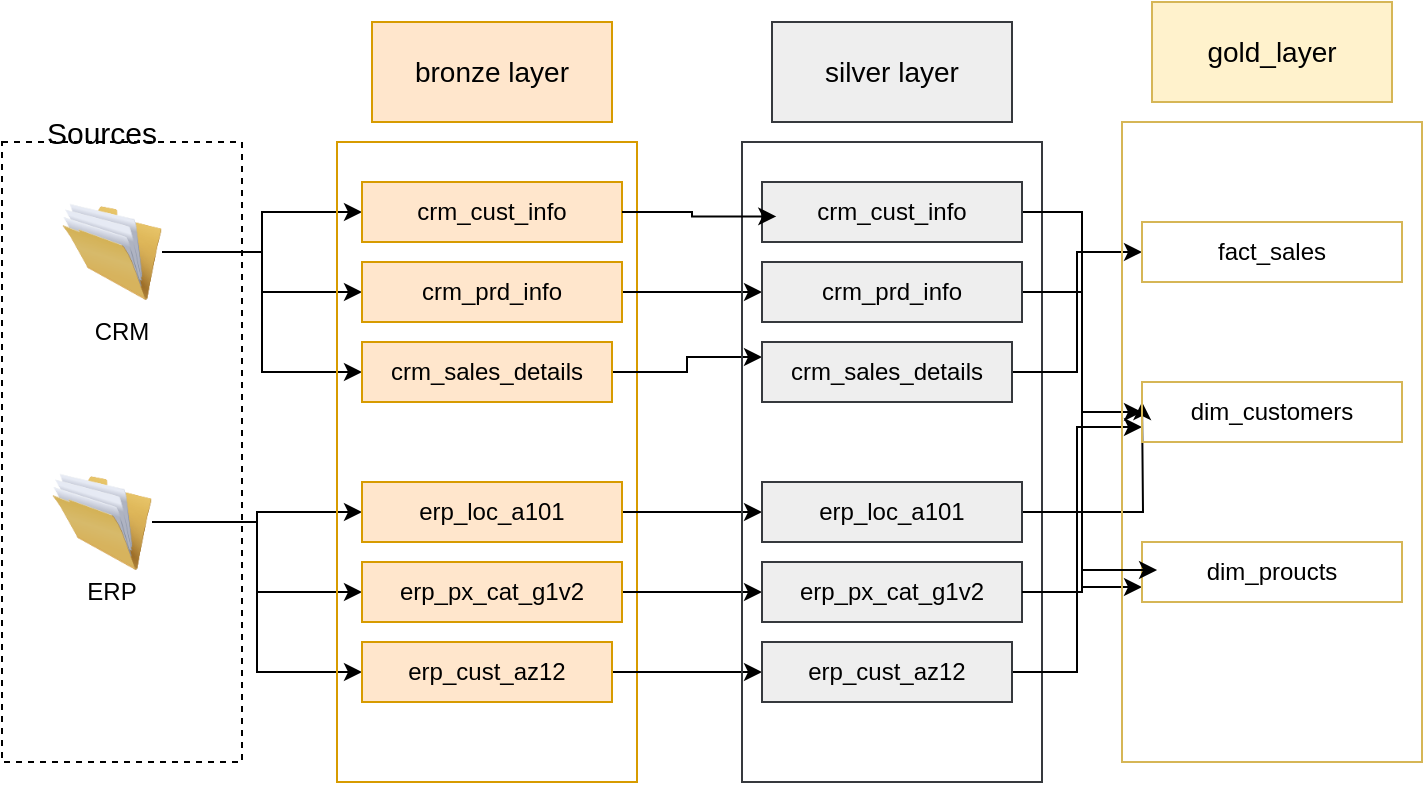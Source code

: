 <mxfile version="26.2.14" pages="3">
  <diagram name="Page-1" id="HRbfGwf600x3B7bmJG3c">
    <mxGraphModel dx="1042" dy="527" grid="1" gridSize="10" guides="1" tooltips="1" connect="1" arrows="1" fold="1" page="1" pageScale="1" pageWidth="827" pageHeight="1169" math="0" shadow="0">
      <root>
        <mxCell id="0" />
        <mxCell id="1" parent="0" />
        <mxCell id="F-YkGaD3Avs73JWKCW0E-1" value="" style="rounded=0;whiteSpace=wrap;html=1;fillColor=none;dashed=1;" vertex="1" parent="1">
          <mxGeometry x="110" y="120" width="120" height="310" as="geometry" />
        </mxCell>
        <mxCell id="F-YkGaD3Avs73JWKCW0E-2" value="&lt;font style=&quot;font-size: 15px;&quot;&gt;Sources&lt;/font&gt;" style="text;html=1;align=center;verticalAlign=middle;whiteSpace=wrap;rounded=0;" vertex="1" parent="1">
          <mxGeometry x="130" y="100" width="60" height="30" as="geometry" />
        </mxCell>
        <mxCell id="F-YkGaD3Avs73JWKCW0E-13" style="edgeStyle=orthogonalEdgeStyle;rounded=0;orthogonalLoop=1;jettySize=auto;html=1;exitX=1;exitY=0.5;exitDx=0;exitDy=0;entryX=0;entryY=0.5;entryDx=0;entryDy=0;" edge="1" parent="1" source="F-YkGaD3Avs73JWKCW0E-3" target="F-YkGaD3Avs73JWKCW0E-11">
          <mxGeometry relative="1" as="geometry">
            <Array as="points">
              <mxPoint x="240" y="175" />
              <mxPoint x="240" y="195" />
            </Array>
          </mxGeometry>
        </mxCell>
        <mxCell id="F-YkGaD3Avs73JWKCW0E-15" style="edgeStyle=orthogonalEdgeStyle;rounded=0;orthogonalLoop=1;jettySize=auto;html=1;exitX=1;exitY=0.5;exitDx=0;exitDy=0;entryX=0;entryY=0.5;entryDx=0;entryDy=0;" edge="1" parent="1" source="F-YkGaD3Avs73JWKCW0E-3" target="F-YkGaD3Avs73JWKCW0E-9">
          <mxGeometry relative="1" as="geometry" />
        </mxCell>
        <mxCell id="F-YkGaD3Avs73JWKCW0E-16" style="edgeStyle=orthogonalEdgeStyle;rounded=0;orthogonalLoop=1;jettySize=auto;html=1;exitX=1;exitY=0.5;exitDx=0;exitDy=0;entryX=0;entryY=0.5;entryDx=0;entryDy=0;" edge="1" parent="1" source="F-YkGaD3Avs73JWKCW0E-3" target="F-YkGaD3Avs73JWKCW0E-10">
          <mxGeometry relative="1" as="geometry" />
        </mxCell>
        <mxCell id="F-YkGaD3Avs73JWKCW0E-3" value="" style="image;html=1;image=img/lib/clip_art/general/Full_Folder_128x128.png" vertex="1" parent="1">
          <mxGeometry x="140" y="150" width="50" height="50" as="geometry" />
        </mxCell>
        <mxCell id="F-YkGaD3Avs73JWKCW0E-20" style="edgeStyle=orthogonalEdgeStyle;rounded=0;orthogonalLoop=1;jettySize=auto;html=1;exitX=1;exitY=0.5;exitDx=0;exitDy=0;entryX=0;entryY=0.5;entryDx=0;entryDy=0;" edge="1" parent="1" source="F-YkGaD3Avs73JWKCW0E-4" target="F-YkGaD3Avs73JWKCW0E-17">
          <mxGeometry relative="1" as="geometry" />
        </mxCell>
        <mxCell id="F-YkGaD3Avs73JWKCW0E-21" style="edgeStyle=orthogonalEdgeStyle;rounded=0;orthogonalLoop=1;jettySize=auto;html=1;exitX=1;exitY=0.5;exitDx=0;exitDy=0;entryX=0;entryY=0.5;entryDx=0;entryDy=0;" edge="1" parent="1" source="F-YkGaD3Avs73JWKCW0E-4" target="F-YkGaD3Avs73JWKCW0E-19">
          <mxGeometry relative="1" as="geometry" />
        </mxCell>
        <mxCell id="F-YkGaD3Avs73JWKCW0E-22" style="edgeStyle=orthogonalEdgeStyle;rounded=0;orthogonalLoop=1;jettySize=auto;html=1;exitX=1;exitY=0.5;exitDx=0;exitDy=0;entryX=0;entryY=0.5;entryDx=0;entryDy=0;" edge="1" parent="1" source="F-YkGaD3Avs73JWKCW0E-4" target="F-YkGaD3Avs73JWKCW0E-18">
          <mxGeometry relative="1" as="geometry" />
        </mxCell>
        <mxCell id="F-YkGaD3Avs73JWKCW0E-4" value="" style="image;html=1;image=img/lib/clip_art/general/Full_Folder_128x128.png" vertex="1" parent="1">
          <mxGeometry x="135" y="280" width="50" height="60" as="geometry" />
        </mxCell>
        <mxCell id="F-YkGaD3Avs73JWKCW0E-5" value="CRM" style="text;html=1;align=center;verticalAlign=middle;whiteSpace=wrap;rounded=0;" vertex="1" parent="1">
          <mxGeometry x="140" y="200" width="60" height="30" as="geometry" />
        </mxCell>
        <mxCell id="F-YkGaD3Avs73JWKCW0E-6" value="ERP" style="text;html=1;align=center;verticalAlign=middle;whiteSpace=wrap;rounded=0;" vertex="1" parent="1">
          <mxGeometry x="135" y="330" width="60" height="30" as="geometry" />
        </mxCell>
        <mxCell id="F-YkGaD3Avs73JWKCW0E-7" value="" style="rounded=0;whiteSpace=wrap;html=1;fillColor=none;strokeColor=#d79b00;" vertex="1" parent="1">
          <mxGeometry x="277.5" y="120" width="150" height="320" as="geometry" />
        </mxCell>
        <mxCell id="F-YkGaD3Avs73JWKCW0E-8" value="&lt;font style=&quot;font-size: 14px;&quot;&gt;bronze layer&lt;/font&gt;" style="rounded=0;whiteSpace=wrap;html=1;fillColor=#ffe6cc;strokeColor=#d79b00;" vertex="1" parent="1">
          <mxGeometry x="295" y="60" width="120" height="50" as="geometry" />
        </mxCell>
        <mxCell id="F-YkGaD3Avs73JWKCW0E-9" value="crm_cust_info" style="rounded=0;whiteSpace=wrap;html=1;fillColor=#ffe6cc;strokeColor=#d79b00;" vertex="1" parent="1">
          <mxGeometry x="290" y="140" width="130" height="30" as="geometry" />
        </mxCell>
        <mxCell id="6AKR12LGkyG4WaJRpaZa-14" style="edgeStyle=orthogonalEdgeStyle;rounded=0;orthogonalLoop=1;jettySize=auto;html=1;exitX=1;exitY=0.5;exitDx=0;exitDy=0;entryX=0;entryY=0.25;entryDx=0;entryDy=0;" edge="1" parent="1" source="F-YkGaD3Avs73JWKCW0E-10" target="6AKR12LGkyG4WaJRpaZa-4">
          <mxGeometry relative="1" as="geometry" />
        </mxCell>
        <mxCell id="F-YkGaD3Avs73JWKCW0E-10" value="crm_sales_details" style="rounded=0;whiteSpace=wrap;html=1;fillColor=#ffe6cc;strokeColor=#d79b00;" vertex="1" parent="1">
          <mxGeometry x="290" y="220" width="125" height="30" as="geometry" />
        </mxCell>
        <mxCell id="6AKR12LGkyG4WaJRpaZa-10" style="edgeStyle=orthogonalEdgeStyle;rounded=0;orthogonalLoop=1;jettySize=auto;html=1;exitX=1;exitY=0.5;exitDx=0;exitDy=0;entryX=0;entryY=0.5;entryDx=0;entryDy=0;" edge="1" parent="1" source="F-YkGaD3Avs73JWKCW0E-11" target="6AKR12LGkyG4WaJRpaZa-5">
          <mxGeometry relative="1" as="geometry" />
        </mxCell>
        <mxCell id="F-YkGaD3Avs73JWKCW0E-11" value="crm_prd_info" style="rounded=0;whiteSpace=wrap;html=1;fillColor=#ffe6cc;strokeColor=#d79b00;" vertex="1" parent="1">
          <mxGeometry x="290" y="180" width="130" height="30" as="geometry" />
        </mxCell>
        <mxCell id="6AKR12LGkyG4WaJRpaZa-17" style="edgeStyle=orthogonalEdgeStyle;rounded=0;orthogonalLoop=1;jettySize=auto;html=1;exitX=1;exitY=0.5;exitDx=0;exitDy=0;entryX=0;entryY=0.5;entryDx=0;entryDy=0;" edge="1" parent="1" source="F-YkGaD3Avs73JWKCW0E-17" target="6AKR12LGkyG4WaJRpaZa-6">
          <mxGeometry relative="1" as="geometry" />
        </mxCell>
        <mxCell id="F-YkGaD3Avs73JWKCW0E-17" value="erp_loc_a101" style="rounded=0;whiteSpace=wrap;html=1;fillColor=#ffe6cc;strokeColor=#d79b00;" vertex="1" parent="1">
          <mxGeometry x="290" y="290" width="130" height="30" as="geometry" />
        </mxCell>
        <mxCell id="6AKR12LGkyG4WaJRpaZa-21" style="edgeStyle=orthogonalEdgeStyle;rounded=0;orthogonalLoop=1;jettySize=auto;html=1;exitX=1;exitY=0.5;exitDx=0;exitDy=0;entryX=0;entryY=0.5;entryDx=0;entryDy=0;" edge="1" parent="1" source="F-YkGaD3Avs73JWKCW0E-18" target="6AKR12LGkyG4WaJRpaZa-7">
          <mxGeometry relative="1" as="geometry" />
        </mxCell>
        <mxCell id="F-YkGaD3Avs73JWKCW0E-18" value="erp_cust_az12" style="rounded=0;whiteSpace=wrap;html=1;fillColor=#ffe6cc;strokeColor=#d79b00;" vertex="1" parent="1">
          <mxGeometry x="290" y="370" width="125" height="30" as="geometry" />
        </mxCell>
        <mxCell id="6AKR12LGkyG4WaJRpaZa-18" value="" style="edgeStyle=orthogonalEdgeStyle;rounded=0;orthogonalLoop=1;jettySize=auto;html=1;" edge="1" parent="1" source="F-YkGaD3Avs73JWKCW0E-19" target="6AKR12LGkyG4WaJRpaZa-8">
          <mxGeometry relative="1" as="geometry" />
        </mxCell>
        <mxCell id="F-YkGaD3Avs73JWKCW0E-19" value="erp_px_cat_g1v2" style="rounded=0;whiteSpace=wrap;html=1;fillColor=#ffe6cc;strokeColor=#d79b00;" vertex="1" parent="1">
          <mxGeometry x="290" y="330" width="130" height="30" as="geometry" />
        </mxCell>
        <mxCell id="6AKR12LGkyG4WaJRpaZa-1" value="" style="rounded=0;whiteSpace=wrap;html=1;fillColor=none;strokeColor=#36393d;" vertex="1" parent="1">
          <mxGeometry x="480" y="120" width="150" height="320" as="geometry" />
        </mxCell>
        <mxCell id="6AKR12LGkyG4WaJRpaZa-2" value="&lt;span style=&quot;font-size: 14px;&quot;&gt;silver layer&lt;/span&gt;" style="rounded=0;whiteSpace=wrap;html=1;fillColor=#eeeeee;strokeColor=#36393d;" vertex="1" parent="1">
          <mxGeometry x="495" y="60" width="120" height="50" as="geometry" />
        </mxCell>
        <mxCell id="mU7JhE9HD3lsLKGf1JRX-14" style="edgeStyle=orthogonalEdgeStyle;rounded=0;orthogonalLoop=1;jettySize=auto;html=1;exitX=1;exitY=0.5;exitDx=0;exitDy=0;entryX=0;entryY=0.5;entryDx=0;entryDy=0;jumpStyle=gap;" edge="1" parent="1" source="6AKR12LGkyG4WaJRpaZa-3" target="mU7JhE9HD3lsLKGf1JRX-6">
          <mxGeometry relative="1" as="geometry" />
        </mxCell>
        <mxCell id="6AKR12LGkyG4WaJRpaZa-3" value="crm_cust_info" style="rounded=0;whiteSpace=wrap;html=1;fillColor=#eeeeee;strokeColor=#36393d;" vertex="1" parent="1">
          <mxGeometry x="490" y="140" width="130" height="30" as="geometry" />
        </mxCell>
        <mxCell id="mU7JhE9HD3lsLKGf1JRX-10" style="edgeStyle=orthogonalEdgeStyle;rounded=0;orthogonalLoop=1;jettySize=auto;html=1;exitX=1;exitY=0.5;exitDx=0;exitDy=0;entryX=0;entryY=0.5;entryDx=0;entryDy=0;" edge="1" parent="1" source="6AKR12LGkyG4WaJRpaZa-4" target="mU7JhE9HD3lsLKGf1JRX-3">
          <mxGeometry relative="1" as="geometry" />
        </mxCell>
        <mxCell id="6AKR12LGkyG4WaJRpaZa-4" value="crm_sales_details" style="rounded=0;whiteSpace=wrap;html=1;fillColor=#eeeeee;strokeColor=#36393d;" vertex="1" parent="1">
          <mxGeometry x="490" y="220" width="125" height="30" as="geometry" />
        </mxCell>
        <mxCell id="mU7JhE9HD3lsLKGf1JRX-13" style="edgeStyle=orthogonalEdgeStyle;rounded=0;orthogonalLoop=1;jettySize=auto;html=1;exitX=1;exitY=0.5;exitDx=0;exitDy=0;entryX=0;entryY=0.75;entryDx=0;entryDy=0;" edge="1" parent="1" source="6AKR12LGkyG4WaJRpaZa-5" target="mU7JhE9HD3lsLKGf1JRX-8">
          <mxGeometry relative="1" as="geometry" />
        </mxCell>
        <mxCell id="6AKR12LGkyG4WaJRpaZa-5" value="crm_prd_info" style="rounded=0;whiteSpace=wrap;html=1;fillColor=#eeeeee;strokeColor=#36393d;" vertex="1" parent="1">
          <mxGeometry x="490" y="180" width="130" height="30" as="geometry" />
        </mxCell>
        <mxCell id="mU7JhE9HD3lsLKGf1JRX-15" style="edgeStyle=orthogonalEdgeStyle;rounded=0;orthogonalLoop=1;jettySize=auto;html=1;exitX=1;exitY=0.5;exitDx=0;exitDy=0;" edge="1" parent="1" source="6AKR12LGkyG4WaJRpaZa-6">
          <mxGeometry relative="1" as="geometry">
            <mxPoint x="680" y="250" as="targetPoint" />
          </mxGeometry>
        </mxCell>
        <mxCell id="6AKR12LGkyG4WaJRpaZa-6" value="erp_loc_a101" style="rounded=0;whiteSpace=wrap;html=1;fillColor=#eeeeee;strokeColor=#36393d;" vertex="1" parent="1">
          <mxGeometry x="490" y="290" width="130" height="30" as="geometry" />
        </mxCell>
        <mxCell id="mU7JhE9HD3lsLKGf1JRX-16" style="edgeStyle=orthogonalEdgeStyle;rounded=0;orthogonalLoop=1;jettySize=auto;html=1;exitX=1;exitY=0.5;exitDx=0;exitDy=0;entryX=0;entryY=0.75;entryDx=0;entryDy=0;" edge="1" parent="1" source="6AKR12LGkyG4WaJRpaZa-7" target="mU7JhE9HD3lsLKGf1JRX-6">
          <mxGeometry relative="1" as="geometry" />
        </mxCell>
        <mxCell id="6AKR12LGkyG4WaJRpaZa-7" value="erp_cust_az12" style="rounded=0;whiteSpace=wrap;html=1;fillColor=#eeeeee;strokeColor=#36393d;" vertex="1" parent="1">
          <mxGeometry x="490" y="370" width="125" height="30" as="geometry" />
        </mxCell>
        <mxCell id="6AKR12LGkyG4WaJRpaZa-8" value="erp_px_cat_g1v2" style="rounded=0;whiteSpace=wrap;html=1;fillColor=#eeeeee;strokeColor=#36393d;" vertex="1" parent="1">
          <mxGeometry x="490" y="330" width="130" height="30" as="geometry" />
        </mxCell>
        <mxCell id="6AKR12LGkyG4WaJRpaZa-16" style="edgeStyle=orthogonalEdgeStyle;rounded=0;orthogonalLoop=1;jettySize=auto;html=1;exitX=1;exitY=0.5;exitDx=0;exitDy=0;entryX=0.055;entryY=0.573;entryDx=0;entryDy=0;entryPerimeter=0;" edge="1" parent="1" source="F-YkGaD3Avs73JWKCW0E-9" target="6AKR12LGkyG4WaJRpaZa-3">
          <mxGeometry relative="1" as="geometry" />
        </mxCell>
        <mxCell id="mU7JhE9HD3lsLKGf1JRX-1" value="" style="rounded=0;whiteSpace=wrap;html=1;fillColor=none;strokeColor=#d6b656;" vertex="1" parent="1">
          <mxGeometry x="670" y="110" width="150" height="320" as="geometry" />
        </mxCell>
        <mxCell id="mU7JhE9HD3lsLKGf1JRX-2" value="&lt;span style=&quot;font-size: 14px;&quot;&gt;gold_layer&lt;/span&gt;" style="rounded=0;whiteSpace=wrap;html=1;fillColor=#fff2cc;strokeColor=#d6b656;" vertex="1" parent="1">
          <mxGeometry x="685" y="50" width="120" height="50" as="geometry" />
        </mxCell>
        <mxCell id="mU7JhE9HD3lsLKGf1JRX-3" value="fact_sales" style="rounded=0;whiteSpace=wrap;html=1;fillColor=none;strokeColor=#d6b656;" vertex="1" parent="1">
          <mxGeometry x="680" y="160" width="130" height="30" as="geometry" />
        </mxCell>
        <mxCell id="mU7JhE9HD3lsLKGf1JRX-6" value="dim_customers" style="rounded=0;whiteSpace=wrap;html=1;fillColor=none;strokeColor=#d6b656;" vertex="1" parent="1">
          <mxGeometry x="680" y="240" width="130" height="30" as="geometry" />
        </mxCell>
        <mxCell id="mU7JhE9HD3lsLKGf1JRX-8" value="dim_proucts" style="rounded=0;whiteSpace=wrap;html=1;fillColor=none;strokeColor=#d6b656;" vertex="1" parent="1">
          <mxGeometry x="680" y="320" width="130" height="30" as="geometry" />
        </mxCell>
        <mxCell id="mU7JhE9HD3lsLKGf1JRX-11" style="edgeStyle=orthogonalEdgeStyle;rounded=0;orthogonalLoop=1;jettySize=auto;html=1;exitX=1;exitY=0.5;exitDx=0;exitDy=0;entryX=0.058;entryY=0.467;entryDx=0;entryDy=0;entryPerimeter=0;" edge="1" parent="1" source="6AKR12LGkyG4WaJRpaZa-8" target="mU7JhE9HD3lsLKGf1JRX-8">
          <mxGeometry relative="1" as="geometry" />
        </mxCell>
      </root>
    </mxGraphModel>
  </diagram>
  <diagram id="P_D_SfVD1LsWlD8rfHMA" name="Page-2">
    <mxGraphModel dx="1042" dy="527" grid="1" gridSize="10" guides="1" tooltips="1" connect="1" arrows="1" fold="1" page="1" pageScale="1" pageWidth="827" pageHeight="1169" math="0" shadow="0">
      <root>
        <mxCell id="0" />
        <mxCell id="1" parent="0" />
        <mxCell id="DyUTJBi5pNSaILcomXDC-1" value="crm_cust_info" style="swimlane;fontStyle=0;childLayout=stackLayout;horizontal=1;startSize=30;horizontalStack=0;resizeParent=1;resizeParentMax=0;resizeLast=0;collapsible=1;marginBottom=0;whiteSpace=wrap;html=1;fillColor=#dae8fc;strokeColor=#6c8ebf;rounded=1;fontSize=14;" vertex="1" parent="1">
          <mxGeometry x="260" y="270" width="140" height="90" as="geometry" />
        </mxCell>
        <mxCell id="DyUTJBi5pNSaILcomXDC-2" value="cst_id" style="text;strokeColor=none;fillColor=none;align=left;verticalAlign=middle;spacingLeft=4;spacingRight=4;overflow=hidden;points=[[0,0.5],[1,0.5]];portConstraint=eastwest;rotatable=0;whiteSpace=wrap;html=1;fontSize=14;" vertex="1" parent="DyUTJBi5pNSaILcomXDC-1">
          <mxGeometry y="30" width="140" height="30" as="geometry" />
        </mxCell>
        <mxCell id="DyUTJBi5pNSaILcomXDC-13" value="cst_key" style="text;strokeColor=none;fillColor=none;align=left;verticalAlign=middle;spacingLeft=4;spacingRight=4;overflow=hidden;points=[[0,0.5],[1,0.5]];portConstraint=eastwest;rotatable=0;whiteSpace=wrap;html=1;fontSize=14;" vertex="1" parent="DyUTJBi5pNSaILcomXDC-1">
          <mxGeometry y="60" width="140" height="30" as="geometry" />
        </mxCell>
        <mxCell id="DyUTJBi5pNSaILcomXDC-6" value="crm_prd_info" style="swimlane;fontStyle=0;childLayout=stackLayout;horizontal=1;startSize=30;horizontalStack=0;resizeParent=1;resizeParentMax=0;resizeLast=0;collapsible=1;marginBottom=0;whiteSpace=wrap;html=1;fillColor=#dae8fc;strokeColor=#6c8ebf;rounded=1;fontSize=14;" vertex="1" parent="1">
          <mxGeometry x="264" y="430" width="140" height="60" as="geometry" />
        </mxCell>
        <mxCell id="DyUTJBi5pNSaILcomXDC-8" value="prd_key" style="text;strokeColor=none;fillColor=none;align=left;verticalAlign=middle;spacingLeft=4;spacingRight=4;overflow=hidden;points=[[0,0.5],[1,0.5]];portConstraint=eastwest;rotatable=0;whiteSpace=wrap;html=1;fontSize=14;" vertex="1" parent="DyUTJBi5pNSaILcomXDC-6">
          <mxGeometry y="30" width="140" height="30" as="geometry" />
        </mxCell>
        <mxCell id="DyUTJBi5pNSaILcomXDC-15" style="edgeStyle=orthogonalEdgeStyle;rounded=0;orthogonalLoop=1;jettySize=auto;html=1;exitX=1;exitY=0.5;exitDx=0;exitDy=0;entryX=0;entryY=0.5;entryDx=0;entryDy=0;" edge="1" parent="1" source="DyUTJBi5pNSaILcomXDC-10" target="DyUTJBi5pNSaILcomXDC-2">
          <mxGeometry relative="1" as="geometry" />
        </mxCell>
        <mxCell id="DyUTJBi5pNSaILcomXDC-10" value="crm_sales_details" style="swimlane;fontStyle=0;childLayout=stackLayout;horizontal=1;startSize=30;horizontalStack=0;resizeParent=1;resizeParentMax=0;resizeLast=0;collapsible=1;marginBottom=0;whiteSpace=wrap;html=1;fillColor=#dae8fc;strokeColor=#6c8ebf;rounded=1;fontSize=14;" vertex="1" parent="1">
          <mxGeometry x="70" y="300" width="140" height="90" as="geometry" />
        </mxCell>
        <mxCell id="DyUTJBi5pNSaILcomXDC-11" value="sls_cust_id" style="text;strokeColor=none;fillColor=none;align=left;verticalAlign=middle;spacingLeft=4;spacingRight=4;overflow=hidden;points=[[0,0.5],[1,0.5]];portConstraint=eastwest;rotatable=0;whiteSpace=wrap;html=1;fontSize=14;" vertex="1" parent="DyUTJBi5pNSaILcomXDC-10">
          <mxGeometry y="30" width="140" height="30" as="geometry" />
        </mxCell>
        <mxCell id="DyUTJBi5pNSaILcomXDC-5" value="sls_prd_key" style="text;strokeColor=none;fillColor=none;align=left;verticalAlign=middle;spacingLeft=4;spacingRight=4;overflow=hidden;points=[[0,0.5],[1,0.5]];portConstraint=eastwest;rotatable=0;whiteSpace=wrap;html=1;fontSize=14;" vertex="1" parent="DyUTJBi5pNSaILcomXDC-10">
          <mxGeometry y="60" width="140" height="30" as="geometry" />
        </mxCell>
        <mxCell id="DyUTJBi5pNSaILcomXDC-14" style="edgeStyle=orthogonalEdgeStyle;rounded=0;orthogonalLoop=1;jettySize=auto;html=1;exitX=1;exitY=0.5;exitDx=0;exitDy=0;entryX=0;entryY=0.5;entryDx=0;entryDy=0;" edge="1" parent="1" source="DyUTJBi5pNSaILcomXDC-5" target="DyUTJBi5pNSaILcomXDC-8">
          <mxGeometry relative="1" as="geometry" />
        </mxCell>
        <mxCell id="DyUTJBi5pNSaILcomXDC-16" value="erp_cust_az12" style="swimlane;fontStyle=0;childLayout=stackLayout;horizontal=1;startSize=30;horizontalStack=0;resizeParent=1;resizeParentMax=0;resizeLast=0;collapsible=1;marginBottom=0;whiteSpace=wrap;html=1;fillColor=#fff2cc;strokeColor=#d6b656;rounded=1;fontSize=14;" vertex="1" parent="1">
          <mxGeometry x="470" y="270" width="140" height="60" as="geometry" />
        </mxCell>
        <mxCell id="DyUTJBi5pNSaILcomXDC-17" value="cid" style="text;strokeColor=none;fillColor=none;align=left;verticalAlign=middle;spacingLeft=4;spacingRight=4;overflow=hidden;points=[[0,0.5],[1,0.5]];portConstraint=eastwest;rotatable=0;whiteSpace=wrap;html=1;fontSize=14;" vertex="1" parent="DyUTJBi5pNSaILcomXDC-16">
          <mxGeometry y="30" width="140" height="30" as="geometry" />
        </mxCell>
        <mxCell id="DyUTJBi5pNSaILcomXDC-20" value="erp_loc_a101" style="swimlane;fontStyle=0;childLayout=stackLayout;horizontal=1;startSize=30;horizontalStack=0;resizeParent=1;resizeParentMax=0;resizeLast=0;collapsible=1;marginBottom=0;whiteSpace=wrap;html=1;fillColor=#fff2cc;strokeColor=#d6b656;rounded=1;fontSize=14;" vertex="1" parent="1">
          <mxGeometry x="470" y="390" width="140" height="60" as="geometry" />
        </mxCell>
        <mxCell id="DyUTJBi5pNSaILcomXDC-21" value="cid" style="text;strokeColor=none;fillColor=none;align=left;verticalAlign=middle;spacingLeft=4;spacingRight=4;overflow=hidden;points=[[0,0.5],[1,0.5]];portConstraint=eastwest;rotatable=0;whiteSpace=wrap;html=1;fontSize=14;" vertex="1" parent="DyUTJBi5pNSaILcomXDC-20">
          <mxGeometry y="30" width="140" height="30" as="geometry" />
        </mxCell>
        <mxCell id="DyUTJBi5pNSaILcomXDC-22" style="edgeStyle=orthogonalEdgeStyle;rounded=0;orthogonalLoop=1;jettySize=auto;html=1;exitX=0;exitY=0.5;exitDx=0;exitDy=0;entryX=1;entryY=0.5;entryDx=0;entryDy=0;" edge="1" parent="1" source="DyUTJBi5pNSaILcomXDC-21" target="DyUTJBi5pNSaILcomXDC-13">
          <mxGeometry relative="1" as="geometry" />
        </mxCell>
        <mxCell id="DyUTJBi5pNSaILcomXDC-25" style="edgeStyle=orthogonalEdgeStyle;rounded=0;orthogonalLoop=1;jettySize=auto;html=1;exitX=0;exitY=0.5;exitDx=0;exitDy=0;entryX=1.014;entryY=0.213;entryDx=0;entryDy=0;entryPerimeter=0;" edge="1" parent="1" source="DyUTJBi5pNSaILcomXDC-17" target="DyUTJBi5pNSaILcomXDC-13">
          <mxGeometry relative="1" as="geometry" />
        </mxCell>
        <mxCell id="DyUTJBi5pNSaILcomXDC-26" value="erp_px_cat" style="swimlane;fontStyle=0;childLayout=stackLayout;horizontal=1;startSize=30;horizontalStack=0;resizeParent=1;resizeParentMax=0;resizeLast=0;collapsible=1;marginBottom=0;whiteSpace=wrap;html=1;fillColor=#fff2cc;strokeColor=#d6b656;rounded=1;fontSize=14;" vertex="1" parent="1">
          <mxGeometry x="470" y="490" width="140" height="60" as="geometry" />
        </mxCell>
        <mxCell id="DyUTJBi5pNSaILcomXDC-28" style="edgeStyle=orthogonalEdgeStyle;rounded=0;orthogonalLoop=1;jettySize=auto;html=1;exitX=0;exitY=0.5;exitDx=0;exitDy=0;entryX=1;entryY=0.5;entryDx=0;entryDy=0;" edge="1" parent="1" source="DyUTJBi5pNSaILcomXDC-27" target="DyUTJBi5pNSaILcomXDC-8">
          <mxGeometry relative="1" as="geometry" />
        </mxCell>
        <mxCell id="DyUTJBi5pNSaILcomXDC-27" value="id" style="text;strokeColor=none;fillColor=none;align=left;verticalAlign=middle;spacingLeft=4;spacingRight=4;overflow=hidden;points=[[0,0.5],[1,0.5]];portConstraint=eastwest;rotatable=0;whiteSpace=wrap;html=1;fontSize=14;" vertex="1" parent="1">
          <mxGeometry x="470" y="520" width="140" height="30" as="geometry" />
        </mxCell>
        <mxCell id="DyUTJBi5pNSaILcomXDC-29" value="product categories" style="text;html=1;align=center;verticalAlign=middle;whiteSpace=wrap;rounded=0;fontSize=14;" vertex="1" parent="1">
          <mxGeometry x="475" y="470" width="130" height="20" as="geometry" />
        </mxCell>
        <mxCell id="DyUTJBi5pNSaILcomXDC-30" value="extra location info" style="text;html=1;align=center;verticalAlign=middle;whiteSpace=wrap;rounded=0;fontSize=14;" vertex="1" parent="1">
          <mxGeometry x="480" y="370" width="130" height="20" as="geometry" />
        </mxCell>
        <mxCell id="DyUTJBi5pNSaILcomXDC-31" value="extra bd info" style="text;html=1;align=center;verticalAlign=middle;whiteSpace=wrap;rounded=0;fontSize=14;" vertex="1" parent="1">
          <mxGeometry x="480" y="250" width="130" height="20" as="geometry" />
        </mxCell>
        <mxCell id="DyUTJBi5pNSaILcomXDC-32" value="customer info" style="text;html=1;align=center;verticalAlign=middle;whiteSpace=wrap;rounded=0;fontSize=14;" vertex="1" parent="1">
          <mxGeometry x="265" y="250" width="140" height="20" as="geometry" />
        </mxCell>
        <mxCell id="DyUTJBi5pNSaILcomXDC-33" value="product info current &amp;amp;old" style="text;html=1;align=center;verticalAlign=middle;whiteSpace=wrap;rounded=0;fontSize=14;" vertex="1" parent="1">
          <mxGeometry x="265" y="390" width="130" height="20" as="geometry" />
        </mxCell>
        <mxCell id="DyUTJBi5pNSaILcomXDC-34" value="records abt sales and orders" style="text;html=1;align=center;verticalAlign=middle;whiteSpace=wrap;rounded=0;fontSize=14;" vertex="1" parent="1">
          <mxGeometry x="70" y="270" width="130" height="20" as="geometry" />
        </mxCell>
        <mxCell id="DyUTJBi5pNSaILcomXDC-35" value="" style="rounded=0;whiteSpace=wrap;html=1;fillColor=none;dashed=1;" vertex="1" parent="1">
          <mxGeometry x="41" y="190" width="370" height="360" as="geometry" />
        </mxCell>
        <mxCell id="DyUTJBi5pNSaILcomXDC-36" value="CRM" style="rounded=0;whiteSpace=wrap;html=1;fontSize=15;" vertex="1" parent="1">
          <mxGeometry x="165" y="180" width="122" height="32" as="geometry" />
        </mxCell>
        <mxCell id="DyUTJBi5pNSaILcomXDC-37" value="" style="rounded=0;whiteSpace=wrap;html=1;dashed=1;fillColor=none;" vertex="1" parent="1">
          <mxGeometry x="420" y="190" width="330" height="360" as="geometry" />
        </mxCell>
        <mxCell id="DyUTJBi5pNSaILcomXDC-38" value="ERP" style="rounded=0;whiteSpace=wrap;html=1;fontSize=15;" vertex="1" parent="1">
          <mxGeometry x="510" y="180" width="122" height="32" as="geometry" />
        </mxCell>
        <mxCell id="FaIZd7NEh1xSl0QZDSQt-1" value="product" style="text;html=1;strokeColor=#36393d;fillColor=#ffcccc;align=center;verticalAlign=middle;whiteSpace=wrap;overflow=hidden;fontSize=16;" vertex="1" parent="1">
          <mxGeometry x="500" y="530" width="110" height="20" as="geometry" />
        </mxCell>
        <mxCell id="FaIZd7NEh1xSl0QZDSQt-2" value="customer" style="text;html=1;strokeColor=#36393d;fillColor=#cdeb8b;align=center;verticalAlign=middle;whiteSpace=wrap;overflow=hidden;fontSize=16;" vertex="1" parent="1">
          <mxGeometry x="485" y="450" width="110" height="20" as="geometry" />
        </mxCell>
        <mxCell id="FaIZd7NEh1xSl0QZDSQt-3" value="customer" style="text;html=1;strokeColor=#36393d;fillColor=#cdeb8b;align=center;verticalAlign=middle;whiteSpace=wrap;overflow=hidden;fontSize=16;" vertex="1" parent="1">
          <mxGeometry x="275" y="360" width="110" height="20" as="geometry" />
        </mxCell>
        <mxCell id="FaIZd7NEh1xSl0QZDSQt-5" value="product" style="text;html=1;strokeColor=#36393d;fillColor=#ffcccc;align=center;verticalAlign=middle;whiteSpace=wrap;overflow=hidden;fontSize=16;" vertex="1" parent="1">
          <mxGeometry x="275" y="490" width="110" height="20" as="geometry" />
        </mxCell>
        <mxCell id="FaIZd7NEh1xSl0QZDSQt-6" value="customer" style="text;html=1;strokeColor=#36393d;fillColor=#cdeb8b;align=center;verticalAlign=middle;whiteSpace=wrap;overflow=hidden;fontSize=16;" vertex="1" parent="1">
          <mxGeometry x="475" y="330" width="110" height="20" as="geometry" />
        </mxCell>
        <mxCell id="FaIZd7NEh1xSl0QZDSQt-7" value="sales" style="text;html=1;strokeColor=#6D1F00;fillColor=#a0522d;align=center;verticalAlign=middle;whiteSpace=wrap;overflow=hidden;fontSize=16;fontColor=#ffffff;" vertex="1" parent="1">
          <mxGeometry x="85" y="390" width="110" height="20" as="geometry" />
        </mxCell>
      </root>
    </mxGraphModel>
  </diagram>
  <diagram id="Mzjc7oIYbSsGdoRpXFkb" name="Page-3">
    <mxGraphModel dx="1042" dy="527" grid="1" gridSize="10" guides="1" tooltips="1" connect="1" arrows="1" fold="1" page="1" pageScale="1" pageWidth="827" pageHeight="1169" math="0" shadow="0">
      <root>
        <mxCell id="0" />
        <mxCell id="1" parent="0" />
        <mxCell id="H0a5dS6p4ACzmTxp_HHo-1" value="&lt;font style=&quot;font-size: 17px;&quot;&gt;Data mart (Star Schema)&lt;/font&gt;" style="text;html=1;align=center;verticalAlign=middle;whiteSpace=wrap;rounded=0;" vertex="1" parent="1">
          <mxGeometry x="40" y="30" width="280" height="30" as="geometry" />
        </mxCell>
        <mxCell id="H0a5dS6p4ACzmTxp_HHo-29" value="gold.dim_customers" style="shape=table;startSize=30;container=1;collapsible=1;childLayout=tableLayout;fixedRows=1;rowLines=0;fontStyle=1;align=center;resizeLast=1;html=1;fillColor=#fff2cc;strokeColor=#d6b656;rounded=1;fontSize=17;" vertex="1" parent="1">
          <mxGeometry x="50" y="115" width="180" height="330" as="geometry" />
        </mxCell>
        <mxCell id="H0a5dS6p4ACzmTxp_HHo-30" value="" style="shape=tableRow;horizontal=0;startSize=0;swimlaneHead=0;swimlaneBody=0;fillColor=none;collapsible=0;dropTarget=0;points=[[0,0.5],[1,0.5]];portConstraint=eastwest;top=0;left=0;right=0;bottom=1;" vertex="1" parent="H0a5dS6p4ACzmTxp_HHo-29">
          <mxGeometry y="30" width="180" height="30" as="geometry" />
        </mxCell>
        <mxCell id="H0a5dS6p4ACzmTxp_HHo-31" value="PK" style="shape=partialRectangle;connectable=0;fillColor=none;top=0;left=0;bottom=0;right=0;fontStyle=1;overflow=hidden;whiteSpace=wrap;html=1;" vertex="1" parent="H0a5dS6p4ACzmTxp_HHo-30">
          <mxGeometry width="30" height="30" as="geometry">
            <mxRectangle width="30" height="30" as="alternateBounds" />
          </mxGeometry>
        </mxCell>
        <mxCell id="H0a5dS6p4ACzmTxp_HHo-32" value="customer_key" style="shape=partialRectangle;connectable=0;fillColor=none;top=0;left=0;bottom=0;right=0;align=left;spacingLeft=6;fontStyle=5;overflow=hidden;whiteSpace=wrap;html=1;" vertex="1" parent="H0a5dS6p4ACzmTxp_HHo-30">
          <mxGeometry x="30" width="150" height="30" as="geometry">
            <mxRectangle width="150" height="30" as="alternateBounds" />
          </mxGeometry>
        </mxCell>
        <mxCell id="H0a5dS6p4ACzmTxp_HHo-33" value="" style="shape=tableRow;horizontal=0;startSize=0;swimlaneHead=0;swimlaneBody=0;fillColor=none;collapsible=0;dropTarget=0;points=[[0,0.5],[1,0.5]];portConstraint=eastwest;top=0;left=0;right=0;bottom=0;" vertex="1" parent="H0a5dS6p4ACzmTxp_HHo-29">
          <mxGeometry y="60" width="180" height="30" as="geometry" />
        </mxCell>
        <mxCell id="H0a5dS6p4ACzmTxp_HHo-34" value="" style="shape=partialRectangle;connectable=0;fillColor=none;top=0;left=0;bottom=0;right=0;editable=1;overflow=hidden;whiteSpace=wrap;html=1;" vertex="1" parent="H0a5dS6p4ACzmTxp_HHo-33">
          <mxGeometry width="30" height="30" as="geometry">
            <mxRectangle width="30" height="30" as="alternateBounds" />
          </mxGeometry>
        </mxCell>
        <mxCell id="H0a5dS6p4ACzmTxp_HHo-35" value="customer_id" style="shape=partialRectangle;connectable=0;fillColor=none;top=0;left=0;bottom=0;right=0;align=left;spacingLeft=6;overflow=hidden;whiteSpace=wrap;html=1;" vertex="1" parent="H0a5dS6p4ACzmTxp_HHo-33">
          <mxGeometry x="30" width="150" height="30" as="geometry">
            <mxRectangle width="150" height="30" as="alternateBounds" />
          </mxGeometry>
        </mxCell>
        <mxCell id="H0a5dS6p4ACzmTxp_HHo-36" value="" style="shape=tableRow;horizontal=0;startSize=0;swimlaneHead=0;swimlaneBody=0;fillColor=none;collapsible=0;dropTarget=0;points=[[0,0.5],[1,0.5]];portConstraint=eastwest;top=0;left=0;right=0;bottom=0;" vertex="1" parent="H0a5dS6p4ACzmTxp_HHo-29">
          <mxGeometry y="90" width="180" height="30" as="geometry" />
        </mxCell>
        <mxCell id="H0a5dS6p4ACzmTxp_HHo-37" value="" style="shape=partialRectangle;connectable=0;fillColor=none;top=0;left=0;bottom=0;right=0;editable=1;overflow=hidden;whiteSpace=wrap;html=1;" vertex="1" parent="H0a5dS6p4ACzmTxp_HHo-36">
          <mxGeometry width="30" height="30" as="geometry">
            <mxRectangle width="30" height="30" as="alternateBounds" />
          </mxGeometry>
        </mxCell>
        <mxCell id="H0a5dS6p4ACzmTxp_HHo-38" value="customer_number" style="shape=partialRectangle;connectable=0;fillColor=none;top=0;left=0;bottom=0;right=0;align=left;spacingLeft=6;overflow=hidden;whiteSpace=wrap;html=1;" vertex="1" parent="H0a5dS6p4ACzmTxp_HHo-36">
          <mxGeometry x="30" width="150" height="30" as="geometry">
            <mxRectangle width="150" height="30" as="alternateBounds" />
          </mxGeometry>
        </mxCell>
        <mxCell id="H0a5dS6p4ACzmTxp_HHo-39" value="" style="shape=tableRow;horizontal=0;startSize=0;swimlaneHead=0;swimlaneBody=0;fillColor=none;collapsible=0;dropTarget=0;points=[[0,0.5],[1,0.5]];portConstraint=eastwest;top=0;left=0;right=0;bottom=0;" vertex="1" parent="H0a5dS6p4ACzmTxp_HHo-29">
          <mxGeometry y="120" width="180" height="30" as="geometry" />
        </mxCell>
        <mxCell id="H0a5dS6p4ACzmTxp_HHo-40" value="" style="shape=partialRectangle;connectable=0;fillColor=none;top=0;left=0;bottom=0;right=0;editable=1;overflow=hidden;whiteSpace=wrap;html=1;" vertex="1" parent="H0a5dS6p4ACzmTxp_HHo-39">
          <mxGeometry width="30" height="30" as="geometry">
            <mxRectangle width="30" height="30" as="alternateBounds" />
          </mxGeometry>
        </mxCell>
        <mxCell id="H0a5dS6p4ACzmTxp_HHo-41" value="firstname&lt;div&gt;&lt;br/&gt;&lt;/div&gt;" style="shape=partialRectangle;connectable=0;fillColor=none;top=0;left=0;bottom=0;right=0;align=left;spacingLeft=6;overflow=hidden;whiteSpace=wrap;html=1;" vertex="1" parent="H0a5dS6p4ACzmTxp_HHo-39">
          <mxGeometry x="30" width="150" height="30" as="geometry">
            <mxRectangle width="150" height="30" as="alternateBounds" />
          </mxGeometry>
        </mxCell>
        <mxCell id="H0a5dS6p4ACzmTxp_HHo-42" value="" style="shape=tableRow;horizontal=0;startSize=0;swimlaneHead=0;swimlaneBody=0;fillColor=none;collapsible=0;dropTarget=0;points=[[0,0.5],[1,0.5]];portConstraint=eastwest;top=0;left=0;right=0;bottom=0;" vertex="1" parent="H0a5dS6p4ACzmTxp_HHo-29">
          <mxGeometry y="150" width="180" height="30" as="geometry" />
        </mxCell>
        <mxCell id="H0a5dS6p4ACzmTxp_HHo-43" value="" style="shape=partialRectangle;connectable=0;fillColor=none;top=0;left=0;bottom=0;right=0;editable=1;overflow=hidden;whiteSpace=wrap;html=1;" vertex="1" parent="H0a5dS6p4ACzmTxp_HHo-42">
          <mxGeometry width="30" height="30" as="geometry">
            <mxRectangle width="30" height="30" as="alternateBounds" />
          </mxGeometry>
        </mxCell>
        <mxCell id="H0a5dS6p4ACzmTxp_HHo-44" value="&lt;div&gt;lastname&lt;/div&gt;" style="shape=partialRectangle;connectable=0;fillColor=none;top=0;left=0;bottom=0;right=0;align=left;spacingLeft=6;overflow=hidden;whiteSpace=wrap;html=1;" vertex="1" parent="H0a5dS6p4ACzmTxp_HHo-42">
          <mxGeometry x="30" width="150" height="30" as="geometry">
            <mxRectangle width="150" height="30" as="alternateBounds" />
          </mxGeometry>
        </mxCell>
        <mxCell id="H0a5dS6p4ACzmTxp_HHo-45" value="" style="shape=tableRow;horizontal=0;startSize=0;swimlaneHead=0;swimlaneBody=0;fillColor=none;collapsible=0;dropTarget=0;points=[[0,0.5],[1,0.5]];portConstraint=eastwest;top=0;left=0;right=0;bottom=0;" vertex="1" parent="H0a5dS6p4ACzmTxp_HHo-29">
          <mxGeometry y="180" width="180" height="30" as="geometry" />
        </mxCell>
        <mxCell id="H0a5dS6p4ACzmTxp_HHo-46" value="" style="shape=partialRectangle;connectable=0;fillColor=none;top=0;left=0;bottom=0;right=0;editable=1;overflow=hidden;whiteSpace=wrap;html=1;" vertex="1" parent="H0a5dS6p4ACzmTxp_HHo-45">
          <mxGeometry width="30" height="30" as="geometry">
            <mxRectangle width="30" height="30" as="alternateBounds" />
          </mxGeometry>
        </mxCell>
        <mxCell id="H0a5dS6p4ACzmTxp_HHo-47" value="country" style="shape=partialRectangle;connectable=0;fillColor=none;top=0;left=0;bottom=0;right=0;align=left;spacingLeft=6;overflow=hidden;whiteSpace=wrap;html=1;" vertex="1" parent="H0a5dS6p4ACzmTxp_HHo-45">
          <mxGeometry x="30" width="150" height="30" as="geometry">
            <mxRectangle width="150" height="30" as="alternateBounds" />
          </mxGeometry>
        </mxCell>
        <mxCell id="H0a5dS6p4ACzmTxp_HHo-48" value="" style="shape=tableRow;horizontal=0;startSize=0;swimlaneHead=0;swimlaneBody=0;fillColor=none;collapsible=0;dropTarget=0;points=[[0,0.5],[1,0.5]];portConstraint=eastwest;top=0;left=0;right=0;bottom=0;" vertex="1" parent="H0a5dS6p4ACzmTxp_HHo-29">
          <mxGeometry y="210" width="180" height="30" as="geometry" />
        </mxCell>
        <mxCell id="H0a5dS6p4ACzmTxp_HHo-49" value="" style="shape=partialRectangle;connectable=0;fillColor=none;top=0;left=0;bottom=0;right=0;editable=1;overflow=hidden;whiteSpace=wrap;html=1;" vertex="1" parent="H0a5dS6p4ACzmTxp_HHo-48">
          <mxGeometry width="30" height="30" as="geometry">
            <mxRectangle width="30" height="30" as="alternateBounds" />
          </mxGeometry>
        </mxCell>
        <mxCell id="H0a5dS6p4ACzmTxp_HHo-50" value="marital_status" style="shape=partialRectangle;connectable=0;fillColor=none;top=0;left=0;bottom=0;right=0;align=left;spacingLeft=6;overflow=hidden;whiteSpace=wrap;html=1;" vertex="1" parent="H0a5dS6p4ACzmTxp_HHo-48">
          <mxGeometry x="30" width="150" height="30" as="geometry">
            <mxRectangle width="150" height="30" as="alternateBounds" />
          </mxGeometry>
        </mxCell>
        <mxCell id="H0a5dS6p4ACzmTxp_HHo-51" value="" style="shape=tableRow;horizontal=0;startSize=0;swimlaneHead=0;swimlaneBody=0;fillColor=none;collapsible=0;dropTarget=0;points=[[0,0.5],[1,0.5]];portConstraint=eastwest;top=0;left=0;right=0;bottom=0;" vertex="1" parent="H0a5dS6p4ACzmTxp_HHo-29">
          <mxGeometry y="240" width="180" height="30" as="geometry" />
        </mxCell>
        <mxCell id="H0a5dS6p4ACzmTxp_HHo-52" value="" style="shape=partialRectangle;connectable=0;fillColor=none;top=0;left=0;bottom=0;right=0;editable=1;overflow=hidden;whiteSpace=wrap;html=1;" vertex="1" parent="H0a5dS6p4ACzmTxp_HHo-51">
          <mxGeometry width="30" height="30" as="geometry">
            <mxRectangle width="30" height="30" as="alternateBounds" />
          </mxGeometry>
        </mxCell>
        <mxCell id="H0a5dS6p4ACzmTxp_HHo-53" value="gender" style="shape=partialRectangle;connectable=0;fillColor=none;top=0;left=0;bottom=0;right=0;align=left;spacingLeft=6;overflow=hidden;whiteSpace=wrap;html=1;" vertex="1" parent="H0a5dS6p4ACzmTxp_HHo-51">
          <mxGeometry x="30" width="150" height="30" as="geometry">
            <mxRectangle width="150" height="30" as="alternateBounds" />
          </mxGeometry>
        </mxCell>
        <mxCell id="H0a5dS6p4ACzmTxp_HHo-54" value="" style="shape=tableRow;horizontal=0;startSize=0;swimlaneHead=0;swimlaneBody=0;fillColor=none;collapsible=0;dropTarget=0;points=[[0,0.5],[1,0.5]];portConstraint=eastwest;top=0;left=0;right=0;bottom=0;" vertex="1" parent="H0a5dS6p4ACzmTxp_HHo-29">
          <mxGeometry y="270" width="180" height="30" as="geometry" />
        </mxCell>
        <mxCell id="H0a5dS6p4ACzmTxp_HHo-55" value="" style="shape=partialRectangle;connectable=0;fillColor=none;top=0;left=0;bottom=0;right=0;editable=1;overflow=hidden;whiteSpace=wrap;html=1;" vertex="1" parent="H0a5dS6p4ACzmTxp_HHo-54">
          <mxGeometry width="30" height="30" as="geometry">
            <mxRectangle width="30" height="30" as="alternateBounds" />
          </mxGeometry>
        </mxCell>
        <mxCell id="H0a5dS6p4ACzmTxp_HHo-56" value="birthdate" style="shape=partialRectangle;connectable=0;fillColor=none;top=0;left=0;bottom=0;right=0;align=left;spacingLeft=6;overflow=hidden;whiteSpace=wrap;html=1;" vertex="1" parent="H0a5dS6p4ACzmTxp_HHo-54">
          <mxGeometry x="30" width="150" height="30" as="geometry">
            <mxRectangle width="150" height="30" as="alternateBounds" />
          </mxGeometry>
        </mxCell>
        <mxCell id="H0a5dS6p4ACzmTxp_HHo-57" value="" style="shape=tableRow;horizontal=0;startSize=0;swimlaneHead=0;swimlaneBody=0;fillColor=none;collapsible=0;dropTarget=0;points=[[0,0.5],[1,0.5]];portConstraint=eastwest;top=0;left=0;right=0;bottom=0;" vertex="1" parent="H0a5dS6p4ACzmTxp_HHo-29">
          <mxGeometry y="300" width="180" height="30" as="geometry" />
        </mxCell>
        <mxCell id="H0a5dS6p4ACzmTxp_HHo-58" value="" style="shape=partialRectangle;connectable=0;fillColor=none;top=0;left=0;bottom=0;right=0;editable=1;overflow=hidden;whiteSpace=wrap;html=1;" vertex="1" parent="H0a5dS6p4ACzmTxp_HHo-57">
          <mxGeometry width="30" height="30" as="geometry">
            <mxRectangle width="30" height="30" as="alternateBounds" />
          </mxGeometry>
        </mxCell>
        <mxCell id="H0a5dS6p4ACzmTxp_HHo-59" value="createdate" style="shape=partialRectangle;connectable=0;fillColor=none;top=0;left=0;bottom=0;right=0;align=left;spacingLeft=6;overflow=hidden;whiteSpace=wrap;html=1;" vertex="1" parent="H0a5dS6p4ACzmTxp_HHo-57">
          <mxGeometry x="30" width="150" height="30" as="geometry">
            <mxRectangle width="150" height="30" as="alternateBounds" />
          </mxGeometry>
        </mxCell>
        <mxCell id="H0a5dS6p4ACzmTxp_HHo-60" value="gold.dim_products" style="shape=table;startSize=30;container=1;collapsible=1;childLayout=tableLayout;fixedRows=1;rowLines=0;fontStyle=1;align=center;resizeLast=1;html=1;fillColor=#fff2cc;strokeColor=#d6b656;rounded=1;fontSize=17;" vertex="1" parent="1">
          <mxGeometry x="610" y="100" width="180" height="360" as="geometry" />
        </mxCell>
        <mxCell id="H0a5dS6p4ACzmTxp_HHo-61" value="" style="shape=tableRow;horizontal=0;startSize=0;swimlaneHead=0;swimlaneBody=0;fillColor=none;collapsible=0;dropTarget=0;points=[[0,0.5],[1,0.5]];portConstraint=eastwest;top=0;left=0;right=0;bottom=1;" vertex="1" parent="H0a5dS6p4ACzmTxp_HHo-60">
          <mxGeometry y="30" width="180" height="30" as="geometry" />
        </mxCell>
        <mxCell id="H0a5dS6p4ACzmTxp_HHo-62" value="PK" style="shape=partialRectangle;connectable=0;fillColor=none;top=0;left=0;bottom=0;right=0;fontStyle=1;overflow=hidden;whiteSpace=wrap;html=1;" vertex="1" parent="H0a5dS6p4ACzmTxp_HHo-61">
          <mxGeometry width="30" height="30" as="geometry">
            <mxRectangle width="30" height="30" as="alternateBounds" />
          </mxGeometry>
        </mxCell>
        <mxCell id="H0a5dS6p4ACzmTxp_HHo-63" value="product_key" style="shape=partialRectangle;connectable=0;fillColor=none;top=0;left=0;bottom=0;right=0;align=left;spacingLeft=6;fontStyle=5;overflow=hidden;whiteSpace=wrap;html=1;" vertex="1" parent="H0a5dS6p4ACzmTxp_HHo-61">
          <mxGeometry x="30" width="150" height="30" as="geometry">
            <mxRectangle width="150" height="30" as="alternateBounds" />
          </mxGeometry>
        </mxCell>
        <mxCell id="H0a5dS6p4ACzmTxp_HHo-64" value="" style="shape=tableRow;horizontal=0;startSize=0;swimlaneHead=0;swimlaneBody=0;fillColor=none;collapsible=0;dropTarget=0;points=[[0,0.5],[1,0.5]];portConstraint=eastwest;top=0;left=0;right=0;bottom=0;" vertex="1" parent="H0a5dS6p4ACzmTxp_HHo-60">
          <mxGeometry y="60" width="180" height="30" as="geometry" />
        </mxCell>
        <mxCell id="H0a5dS6p4ACzmTxp_HHo-65" value="" style="shape=partialRectangle;connectable=0;fillColor=none;top=0;left=0;bottom=0;right=0;editable=1;overflow=hidden;whiteSpace=wrap;html=1;" vertex="1" parent="H0a5dS6p4ACzmTxp_HHo-64">
          <mxGeometry width="30" height="30" as="geometry">
            <mxRectangle width="30" height="30" as="alternateBounds" />
          </mxGeometry>
        </mxCell>
        <mxCell id="H0a5dS6p4ACzmTxp_HHo-66" value="product_id" style="shape=partialRectangle;connectable=0;fillColor=none;top=0;left=0;bottom=0;right=0;align=left;spacingLeft=6;overflow=hidden;whiteSpace=wrap;html=1;" vertex="1" parent="H0a5dS6p4ACzmTxp_HHo-64">
          <mxGeometry x="30" width="150" height="30" as="geometry">
            <mxRectangle width="150" height="30" as="alternateBounds" />
          </mxGeometry>
        </mxCell>
        <mxCell id="H0a5dS6p4ACzmTxp_HHo-67" value="" style="shape=tableRow;horizontal=0;startSize=0;swimlaneHead=0;swimlaneBody=0;fillColor=none;collapsible=0;dropTarget=0;points=[[0,0.5],[1,0.5]];portConstraint=eastwest;top=0;left=0;right=0;bottom=0;" vertex="1" parent="H0a5dS6p4ACzmTxp_HHo-60">
          <mxGeometry y="90" width="180" height="30" as="geometry" />
        </mxCell>
        <mxCell id="H0a5dS6p4ACzmTxp_HHo-68" value="" style="shape=partialRectangle;connectable=0;fillColor=none;top=0;left=0;bottom=0;right=0;editable=1;overflow=hidden;whiteSpace=wrap;html=1;" vertex="1" parent="H0a5dS6p4ACzmTxp_HHo-67">
          <mxGeometry width="30" height="30" as="geometry">
            <mxRectangle width="30" height="30" as="alternateBounds" />
          </mxGeometry>
        </mxCell>
        <mxCell id="H0a5dS6p4ACzmTxp_HHo-69" value="product_number" style="shape=partialRectangle;connectable=0;fillColor=none;top=0;left=0;bottom=0;right=0;align=left;spacingLeft=6;overflow=hidden;whiteSpace=wrap;html=1;" vertex="1" parent="H0a5dS6p4ACzmTxp_HHo-67">
          <mxGeometry x="30" width="150" height="30" as="geometry">
            <mxRectangle width="150" height="30" as="alternateBounds" />
          </mxGeometry>
        </mxCell>
        <mxCell id="H0a5dS6p4ACzmTxp_HHo-70" value="" style="shape=tableRow;horizontal=0;startSize=0;swimlaneHead=0;swimlaneBody=0;fillColor=none;collapsible=0;dropTarget=0;points=[[0,0.5],[1,0.5]];portConstraint=eastwest;top=0;left=0;right=0;bottom=0;" vertex="1" parent="H0a5dS6p4ACzmTxp_HHo-60">
          <mxGeometry y="120" width="180" height="30" as="geometry" />
        </mxCell>
        <mxCell id="H0a5dS6p4ACzmTxp_HHo-71" value="" style="shape=partialRectangle;connectable=0;fillColor=none;top=0;left=0;bottom=0;right=0;editable=1;overflow=hidden;whiteSpace=wrap;html=1;" vertex="1" parent="H0a5dS6p4ACzmTxp_HHo-70">
          <mxGeometry width="30" height="30" as="geometry">
            <mxRectangle width="30" height="30" as="alternateBounds" />
          </mxGeometry>
        </mxCell>
        <mxCell id="H0a5dS6p4ACzmTxp_HHo-72" value="&lt;div&gt;product_name&lt;/div&gt;" style="shape=partialRectangle;connectable=0;fillColor=none;top=0;left=0;bottom=0;right=0;align=left;spacingLeft=6;overflow=hidden;whiteSpace=wrap;html=1;" vertex="1" parent="H0a5dS6p4ACzmTxp_HHo-70">
          <mxGeometry x="30" width="150" height="30" as="geometry">
            <mxRectangle width="150" height="30" as="alternateBounds" />
          </mxGeometry>
        </mxCell>
        <mxCell id="H0a5dS6p4ACzmTxp_HHo-73" value="" style="shape=tableRow;horizontal=0;startSize=0;swimlaneHead=0;swimlaneBody=0;fillColor=none;collapsible=0;dropTarget=0;points=[[0,0.5],[1,0.5]];portConstraint=eastwest;top=0;left=0;right=0;bottom=0;" vertex="1" parent="H0a5dS6p4ACzmTxp_HHo-60">
          <mxGeometry y="150" width="180" height="30" as="geometry" />
        </mxCell>
        <mxCell id="H0a5dS6p4ACzmTxp_HHo-74" value="" style="shape=partialRectangle;connectable=0;fillColor=none;top=0;left=0;bottom=0;right=0;editable=1;overflow=hidden;whiteSpace=wrap;html=1;" vertex="1" parent="H0a5dS6p4ACzmTxp_HHo-73">
          <mxGeometry width="30" height="30" as="geometry">
            <mxRectangle width="30" height="30" as="alternateBounds" />
          </mxGeometry>
        </mxCell>
        <mxCell id="H0a5dS6p4ACzmTxp_HHo-75" value="category_id" style="shape=partialRectangle;connectable=0;fillColor=none;top=0;left=0;bottom=0;right=0;align=left;spacingLeft=6;overflow=hidden;whiteSpace=wrap;html=1;" vertex="1" parent="H0a5dS6p4ACzmTxp_HHo-73">
          <mxGeometry x="30" width="150" height="30" as="geometry">
            <mxRectangle width="150" height="30" as="alternateBounds" />
          </mxGeometry>
        </mxCell>
        <mxCell id="H0a5dS6p4ACzmTxp_HHo-91" value="" style="shape=tableRow;horizontal=0;startSize=0;swimlaneHead=0;swimlaneBody=0;fillColor=none;collapsible=0;dropTarget=0;points=[[0,0.5],[1,0.5]];portConstraint=eastwest;top=0;left=0;right=0;bottom=0;" vertex="1" parent="H0a5dS6p4ACzmTxp_HHo-60">
          <mxGeometry y="180" width="180" height="30" as="geometry" />
        </mxCell>
        <mxCell id="H0a5dS6p4ACzmTxp_HHo-92" value="" style="shape=partialRectangle;connectable=0;fillColor=none;top=0;left=0;bottom=0;right=0;editable=1;overflow=hidden;whiteSpace=wrap;html=1;" vertex="1" parent="H0a5dS6p4ACzmTxp_HHo-91">
          <mxGeometry width="30" height="30" as="geometry">
            <mxRectangle width="30" height="30" as="alternateBounds" />
          </mxGeometry>
        </mxCell>
        <mxCell id="H0a5dS6p4ACzmTxp_HHo-93" value="category" style="shape=partialRectangle;connectable=0;fillColor=none;top=0;left=0;bottom=0;right=0;align=left;spacingLeft=6;overflow=hidden;whiteSpace=wrap;html=1;" vertex="1" parent="H0a5dS6p4ACzmTxp_HHo-91">
          <mxGeometry x="30" width="150" height="30" as="geometry">
            <mxRectangle width="150" height="30" as="alternateBounds" />
          </mxGeometry>
        </mxCell>
        <mxCell id="H0a5dS6p4ACzmTxp_HHo-76" value="" style="shape=tableRow;horizontal=0;startSize=0;swimlaneHead=0;swimlaneBody=0;fillColor=none;collapsible=0;dropTarget=0;points=[[0,0.5],[1,0.5]];portConstraint=eastwest;top=0;left=0;right=0;bottom=0;" vertex="1" parent="H0a5dS6p4ACzmTxp_HHo-60">
          <mxGeometry y="210" width="180" height="30" as="geometry" />
        </mxCell>
        <mxCell id="H0a5dS6p4ACzmTxp_HHo-77" value="" style="shape=partialRectangle;connectable=0;fillColor=none;top=0;left=0;bottom=0;right=0;editable=1;overflow=hidden;whiteSpace=wrap;html=1;" vertex="1" parent="H0a5dS6p4ACzmTxp_HHo-76">
          <mxGeometry width="30" height="30" as="geometry">
            <mxRectangle width="30" height="30" as="alternateBounds" />
          </mxGeometry>
        </mxCell>
        <mxCell id="H0a5dS6p4ACzmTxp_HHo-78" value="subcategory" style="shape=partialRectangle;connectable=0;fillColor=none;top=0;left=0;bottom=0;right=0;align=left;spacingLeft=6;overflow=hidden;whiteSpace=wrap;html=1;" vertex="1" parent="H0a5dS6p4ACzmTxp_HHo-76">
          <mxGeometry x="30" width="150" height="30" as="geometry">
            <mxRectangle width="150" height="30" as="alternateBounds" />
          </mxGeometry>
        </mxCell>
        <mxCell id="H0a5dS6p4ACzmTxp_HHo-79" value="" style="shape=tableRow;horizontal=0;startSize=0;swimlaneHead=0;swimlaneBody=0;fillColor=none;collapsible=0;dropTarget=0;points=[[0,0.5],[1,0.5]];portConstraint=eastwest;top=0;left=0;right=0;bottom=0;" vertex="1" parent="H0a5dS6p4ACzmTxp_HHo-60">
          <mxGeometry y="240" width="180" height="30" as="geometry" />
        </mxCell>
        <mxCell id="H0a5dS6p4ACzmTxp_HHo-80" value="" style="shape=partialRectangle;connectable=0;fillColor=none;top=0;left=0;bottom=0;right=0;editable=1;overflow=hidden;whiteSpace=wrap;html=1;" vertex="1" parent="H0a5dS6p4ACzmTxp_HHo-79">
          <mxGeometry width="30" height="30" as="geometry">
            <mxRectangle width="30" height="30" as="alternateBounds" />
          </mxGeometry>
        </mxCell>
        <mxCell id="H0a5dS6p4ACzmTxp_HHo-81" value="maintenance" style="shape=partialRectangle;connectable=0;fillColor=none;top=0;left=0;bottom=0;right=0;align=left;spacingLeft=6;overflow=hidden;whiteSpace=wrap;html=1;" vertex="1" parent="H0a5dS6p4ACzmTxp_HHo-79">
          <mxGeometry x="30" width="150" height="30" as="geometry">
            <mxRectangle width="150" height="30" as="alternateBounds" />
          </mxGeometry>
        </mxCell>
        <mxCell id="H0a5dS6p4ACzmTxp_HHo-82" value="" style="shape=tableRow;horizontal=0;startSize=0;swimlaneHead=0;swimlaneBody=0;fillColor=none;collapsible=0;dropTarget=0;points=[[0,0.5],[1,0.5]];portConstraint=eastwest;top=0;left=0;right=0;bottom=0;" vertex="1" parent="H0a5dS6p4ACzmTxp_HHo-60">
          <mxGeometry y="270" width="180" height="30" as="geometry" />
        </mxCell>
        <mxCell id="H0a5dS6p4ACzmTxp_HHo-83" value="" style="shape=partialRectangle;connectable=0;fillColor=none;top=0;left=0;bottom=0;right=0;editable=1;overflow=hidden;whiteSpace=wrap;html=1;" vertex="1" parent="H0a5dS6p4ACzmTxp_HHo-82">
          <mxGeometry width="30" height="30" as="geometry">
            <mxRectangle width="30" height="30" as="alternateBounds" />
          </mxGeometry>
        </mxCell>
        <mxCell id="H0a5dS6p4ACzmTxp_HHo-84" value="startdate" style="shape=partialRectangle;connectable=0;fillColor=none;top=0;left=0;bottom=0;right=0;align=left;spacingLeft=6;overflow=hidden;whiteSpace=wrap;html=1;" vertex="1" parent="H0a5dS6p4ACzmTxp_HHo-82">
          <mxGeometry x="30" width="150" height="30" as="geometry">
            <mxRectangle width="150" height="30" as="alternateBounds" />
          </mxGeometry>
        </mxCell>
        <mxCell id="H0a5dS6p4ACzmTxp_HHo-94" value="" style="shape=tableRow;horizontal=0;startSize=0;swimlaneHead=0;swimlaneBody=0;fillColor=none;collapsible=0;dropTarget=0;points=[[0,0.5],[1,0.5]];portConstraint=eastwest;top=0;left=0;right=0;bottom=0;" vertex="1" parent="H0a5dS6p4ACzmTxp_HHo-60">
          <mxGeometry y="300" width="180" height="30" as="geometry" />
        </mxCell>
        <mxCell id="H0a5dS6p4ACzmTxp_HHo-95" value="" style="shape=partialRectangle;connectable=0;fillColor=none;top=0;left=0;bottom=0;right=0;editable=1;overflow=hidden;whiteSpace=wrap;html=1;" vertex="1" parent="H0a5dS6p4ACzmTxp_HHo-94">
          <mxGeometry width="30" height="30" as="geometry">
            <mxRectangle width="30" height="30" as="alternateBounds" />
          </mxGeometry>
        </mxCell>
        <mxCell id="H0a5dS6p4ACzmTxp_HHo-96" value="cost" style="shape=partialRectangle;connectable=0;fillColor=none;top=0;left=0;bottom=0;right=0;align=left;spacingLeft=6;overflow=hidden;whiteSpace=wrap;html=1;" vertex="1" parent="H0a5dS6p4ACzmTxp_HHo-94">
          <mxGeometry x="30" width="150" height="30" as="geometry">
            <mxRectangle width="150" height="30" as="alternateBounds" />
          </mxGeometry>
        </mxCell>
        <mxCell id="H0a5dS6p4ACzmTxp_HHo-88" value="" style="shape=tableRow;horizontal=0;startSize=0;swimlaneHead=0;swimlaneBody=0;fillColor=none;collapsible=0;dropTarget=0;points=[[0,0.5],[1,0.5]];portConstraint=eastwest;top=0;left=0;right=0;bottom=0;" vertex="1" parent="H0a5dS6p4ACzmTxp_HHo-60">
          <mxGeometry y="330" width="180" height="30" as="geometry" />
        </mxCell>
        <mxCell id="H0a5dS6p4ACzmTxp_HHo-89" value="" style="shape=partialRectangle;connectable=0;fillColor=none;top=0;left=0;bottom=0;right=0;editable=1;overflow=hidden;whiteSpace=wrap;html=1;" vertex="1" parent="H0a5dS6p4ACzmTxp_HHo-88">
          <mxGeometry width="30" height="30" as="geometry">
            <mxRectangle width="30" height="30" as="alternateBounds" />
          </mxGeometry>
        </mxCell>
        <mxCell id="H0a5dS6p4ACzmTxp_HHo-90" value="product_line" style="shape=partialRectangle;connectable=0;fillColor=none;top=0;left=0;bottom=0;right=0;align=left;spacingLeft=6;overflow=hidden;whiteSpace=wrap;html=1;" vertex="1" parent="H0a5dS6p4ACzmTxp_HHo-88">
          <mxGeometry x="30" width="150" height="30" as="geometry">
            <mxRectangle width="150" height="30" as="alternateBounds" />
          </mxGeometry>
        </mxCell>
        <mxCell id="H0a5dS6p4ACzmTxp_HHo-97" value="gold.fact_sales" style="shape=table;startSize=30;container=1;collapsible=1;childLayout=tableLayout;fixedRows=1;rowLines=0;fontStyle=1;align=center;resizeLast=1;html=1;fillColor=#dae8fc;strokeColor=#6c8ebf;rounded=1;fontSize=17;" vertex="1" parent="1">
          <mxGeometry x="350" y="80" width="180" height="340" as="geometry" />
        </mxCell>
        <mxCell id="H0a5dS6p4ACzmTxp_HHo-101" value="" style="shape=tableRow;horizontal=0;startSize=0;swimlaneHead=0;swimlaneBody=0;fillColor=none;collapsible=0;dropTarget=0;points=[[0,0.5],[1,0.5]];portConstraint=eastwest;top=0;left=0;right=0;bottom=0;" vertex="1" parent="H0a5dS6p4ACzmTxp_HHo-97">
          <mxGeometry y="30" width="180" height="30" as="geometry" />
        </mxCell>
        <mxCell id="H0a5dS6p4ACzmTxp_HHo-102" value="" style="shape=partialRectangle;connectable=0;fillColor=none;top=0;left=0;bottom=0;right=0;editable=1;overflow=hidden;whiteSpace=wrap;html=1;" vertex="1" parent="H0a5dS6p4ACzmTxp_HHo-101">
          <mxGeometry width="30" height="30" as="geometry">
            <mxRectangle width="30" height="30" as="alternateBounds" />
          </mxGeometry>
        </mxCell>
        <mxCell id="H0a5dS6p4ACzmTxp_HHo-103" value="order_number" style="shape=partialRectangle;connectable=0;fillColor=none;top=0;left=0;bottom=0;right=0;align=left;spacingLeft=6;overflow=hidden;whiteSpace=wrap;html=1;" vertex="1" parent="H0a5dS6p4ACzmTxp_HHo-101">
          <mxGeometry x="30" width="150" height="30" as="geometry">
            <mxRectangle width="150" height="30" as="alternateBounds" />
          </mxGeometry>
        </mxCell>
        <mxCell id="H0a5dS6p4ACzmTxp_HHo-104" value="" style="shape=tableRow;horizontal=0;startSize=0;swimlaneHead=0;swimlaneBody=0;fillColor=none;collapsible=0;dropTarget=0;points=[[0,0.5],[1,0.5]];portConstraint=eastwest;top=0;left=0;right=0;bottom=0;" vertex="1" parent="H0a5dS6p4ACzmTxp_HHo-97">
          <mxGeometry y="60" width="180" height="30" as="geometry" />
        </mxCell>
        <mxCell id="H0a5dS6p4ACzmTxp_HHo-105" value="FK1" style="shape=partialRectangle;connectable=0;fillColor=none;top=0;left=0;bottom=0;right=0;editable=1;overflow=hidden;whiteSpace=wrap;html=1;" vertex="1" parent="H0a5dS6p4ACzmTxp_HHo-104">
          <mxGeometry width="30" height="30" as="geometry">
            <mxRectangle width="30" height="30" as="alternateBounds" />
          </mxGeometry>
        </mxCell>
        <mxCell id="H0a5dS6p4ACzmTxp_HHo-106" value="product_key" style="shape=partialRectangle;connectable=0;fillColor=none;top=0;left=0;bottom=0;right=0;align=left;spacingLeft=6;overflow=hidden;whiteSpace=wrap;html=1;" vertex="1" parent="H0a5dS6p4ACzmTxp_HHo-104">
          <mxGeometry x="30" width="150" height="30" as="geometry">
            <mxRectangle width="150" height="30" as="alternateBounds" />
          </mxGeometry>
        </mxCell>
        <mxCell id="H0a5dS6p4ACzmTxp_HHo-107" value="" style="shape=tableRow;horizontal=0;startSize=0;swimlaneHead=0;swimlaneBody=0;fillColor=none;collapsible=0;dropTarget=0;points=[[0,0.5],[1,0.5]];portConstraint=eastwest;top=0;left=0;right=0;bottom=0;" vertex="1" parent="H0a5dS6p4ACzmTxp_HHo-97">
          <mxGeometry y="90" width="180" height="30" as="geometry" />
        </mxCell>
        <mxCell id="H0a5dS6p4ACzmTxp_HHo-108" value="FK2" style="shape=partialRectangle;connectable=0;fillColor=none;top=0;left=0;bottom=0;right=0;editable=1;overflow=hidden;whiteSpace=wrap;html=1;" vertex="1" parent="H0a5dS6p4ACzmTxp_HHo-107">
          <mxGeometry width="30" height="30" as="geometry">
            <mxRectangle width="30" height="30" as="alternateBounds" />
          </mxGeometry>
        </mxCell>
        <mxCell id="H0a5dS6p4ACzmTxp_HHo-109" value="customer_key" style="shape=partialRectangle;connectable=0;fillColor=none;top=0;left=0;bottom=0;right=0;align=left;spacingLeft=6;overflow=hidden;whiteSpace=wrap;html=1;" vertex="1" parent="H0a5dS6p4ACzmTxp_HHo-107">
          <mxGeometry x="30" width="150" height="30" as="geometry">
            <mxRectangle width="150" height="30" as="alternateBounds" />
          </mxGeometry>
        </mxCell>
        <mxCell id="H0a5dS6p4ACzmTxp_HHo-110" value="" style="shape=tableRow;horizontal=0;startSize=0;swimlaneHead=0;swimlaneBody=0;fillColor=none;collapsible=0;dropTarget=0;points=[[0,0.5],[1,0.5]];portConstraint=eastwest;top=0;left=0;right=0;bottom=0;" vertex="1" parent="H0a5dS6p4ACzmTxp_HHo-97">
          <mxGeometry y="120" width="180" height="30" as="geometry" />
        </mxCell>
        <mxCell id="H0a5dS6p4ACzmTxp_HHo-111" value="" style="shape=partialRectangle;connectable=0;fillColor=none;top=0;left=0;bottom=0;right=0;editable=1;overflow=hidden;whiteSpace=wrap;html=1;" vertex="1" parent="H0a5dS6p4ACzmTxp_HHo-110">
          <mxGeometry width="30" height="30" as="geometry">
            <mxRectangle width="30" height="30" as="alternateBounds" />
          </mxGeometry>
        </mxCell>
        <mxCell id="H0a5dS6p4ACzmTxp_HHo-112" value="order_date" style="shape=partialRectangle;connectable=0;fillColor=none;top=0;left=0;bottom=0;right=0;align=left;spacingLeft=6;overflow=hidden;whiteSpace=wrap;html=1;" vertex="1" parent="H0a5dS6p4ACzmTxp_HHo-110">
          <mxGeometry x="30" width="150" height="30" as="geometry">
            <mxRectangle width="150" height="30" as="alternateBounds" />
          </mxGeometry>
        </mxCell>
        <mxCell id="H0a5dS6p4ACzmTxp_HHo-113" value="" style="shape=tableRow;horizontal=0;startSize=0;swimlaneHead=0;swimlaneBody=0;fillColor=none;collapsible=0;dropTarget=0;points=[[0,0.5],[1,0.5]];portConstraint=eastwest;top=0;left=0;right=0;bottom=0;" vertex="1" parent="H0a5dS6p4ACzmTxp_HHo-97">
          <mxGeometry y="150" width="180" height="30" as="geometry" />
        </mxCell>
        <mxCell id="H0a5dS6p4ACzmTxp_HHo-114" value="" style="shape=partialRectangle;connectable=0;fillColor=none;top=0;left=0;bottom=0;right=0;editable=1;overflow=hidden;whiteSpace=wrap;html=1;" vertex="1" parent="H0a5dS6p4ACzmTxp_HHo-113">
          <mxGeometry width="30" height="30" as="geometry">
            <mxRectangle width="30" height="30" as="alternateBounds" />
          </mxGeometry>
        </mxCell>
        <mxCell id="H0a5dS6p4ACzmTxp_HHo-115" value="shipping_date" style="shape=partialRectangle;connectable=0;fillColor=none;top=0;left=0;bottom=0;right=0;align=left;spacingLeft=6;overflow=hidden;whiteSpace=wrap;html=1;" vertex="1" parent="H0a5dS6p4ACzmTxp_HHo-113">
          <mxGeometry x="30" width="150" height="30" as="geometry">
            <mxRectangle width="150" height="30" as="alternateBounds" />
          </mxGeometry>
        </mxCell>
        <mxCell id="H0a5dS6p4ACzmTxp_HHo-131" value="" style="shape=tableRow;horizontal=0;startSize=0;swimlaneHead=0;swimlaneBody=0;fillColor=none;collapsible=0;dropTarget=0;points=[[0,0.5],[1,0.5]];portConstraint=eastwest;top=0;left=0;right=0;bottom=0;" vertex="1" parent="H0a5dS6p4ACzmTxp_HHo-97">
          <mxGeometry y="180" width="180" height="30" as="geometry" />
        </mxCell>
        <mxCell id="H0a5dS6p4ACzmTxp_HHo-132" value="" style="shape=partialRectangle;connectable=0;fillColor=none;top=0;left=0;bottom=0;right=0;editable=1;overflow=hidden;whiteSpace=wrap;html=1;" vertex="1" parent="H0a5dS6p4ACzmTxp_HHo-131">
          <mxGeometry width="30" height="30" as="geometry">
            <mxRectangle width="30" height="30" as="alternateBounds" />
          </mxGeometry>
        </mxCell>
        <mxCell id="H0a5dS6p4ACzmTxp_HHo-133" value="due_date" style="shape=partialRectangle;connectable=0;fillColor=none;top=0;left=0;bottom=0;right=0;align=left;spacingLeft=6;overflow=hidden;whiteSpace=wrap;html=1;" vertex="1" parent="H0a5dS6p4ACzmTxp_HHo-131">
          <mxGeometry x="30" width="150" height="30" as="geometry">
            <mxRectangle width="150" height="30" as="alternateBounds" />
          </mxGeometry>
        </mxCell>
        <mxCell id="H0a5dS6p4ACzmTxp_HHo-119" value="" style="shape=tableRow;horizontal=0;startSize=0;swimlaneHead=0;swimlaneBody=0;fillColor=none;collapsible=0;dropTarget=0;points=[[0,0.5],[1,0.5]];portConstraint=eastwest;top=0;left=0;right=0;bottom=0;" vertex="1" parent="H0a5dS6p4ACzmTxp_HHo-97">
          <mxGeometry y="210" width="180" height="30" as="geometry" />
        </mxCell>
        <mxCell id="H0a5dS6p4ACzmTxp_HHo-120" value="" style="shape=partialRectangle;connectable=0;fillColor=none;top=0;left=0;bottom=0;right=0;editable=1;overflow=hidden;whiteSpace=wrap;html=1;" vertex="1" parent="H0a5dS6p4ACzmTxp_HHo-119">
          <mxGeometry width="30" height="30" as="geometry">
            <mxRectangle width="30" height="30" as="alternateBounds" />
          </mxGeometry>
        </mxCell>
        <mxCell id="H0a5dS6p4ACzmTxp_HHo-121" value="sales_amount" style="shape=partialRectangle;connectable=0;fillColor=none;top=0;left=0;bottom=0;right=0;align=left;spacingLeft=6;overflow=hidden;whiteSpace=wrap;html=1;" vertex="1" parent="H0a5dS6p4ACzmTxp_HHo-119">
          <mxGeometry x="30" width="150" height="30" as="geometry">
            <mxRectangle width="150" height="30" as="alternateBounds" />
          </mxGeometry>
        </mxCell>
        <mxCell id="H0a5dS6p4ACzmTxp_HHo-122" value="" style="shape=tableRow;horizontal=0;startSize=0;swimlaneHead=0;swimlaneBody=0;fillColor=none;collapsible=0;dropTarget=0;points=[[0,0.5],[1,0.5]];portConstraint=eastwest;top=0;left=0;right=0;bottom=0;" vertex="1" parent="H0a5dS6p4ACzmTxp_HHo-97">
          <mxGeometry y="240" width="180" height="40" as="geometry" />
        </mxCell>
        <mxCell id="H0a5dS6p4ACzmTxp_HHo-123" value="" style="shape=partialRectangle;connectable=0;fillColor=none;top=0;left=0;bottom=0;right=0;editable=1;overflow=hidden;whiteSpace=wrap;html=1;" vertex="1" parent="H0a5dS6p4ACzmTxp_HHo-122">
          <mxGeometry width="30" height="40" as="geometry">
            <mxRectangle width="30" height="40" as="alternateBounds" />
          </mxGeometry>
        </mxCell>
        <mxCell id="H0a5dS6p4ACzmTxp_HHo-124" value="quantity" style="shape=partialRectangle;connectable=0;fillColor=none;top=0;left=0;bottom=0;right=0;align=left;spacingLeft=6;overflow=hidden;whiteSpace=wrap;html=1;" vertex="1" parent="H0a5dS6p4ACzmTxp_HHo-122">
          <mxGeometry x="30" width="150" height="40" as="geometry">
            <mxRectangle width="150" height="40" as="alternateBounds" />
          </mxGeometry>
        </mxCell>
        <mxCell id="H0a5dS6p4ACzmTxp_HHo-125" value="" style="shape=tableRow;horizontal=0;startSize=0;swimlaneHead=0;swimlaneBody=0;fillColor=none;collapsible=0;dropTarget=0;points=[[0,0.5],[1,0.5]];portConstraint=eastwest;top=0;left=0;right=0;bottom=0;" vertex="1" parent="H0a5dS6p4ACzmTxp_HHo-97">
          <mxGeometry y="280" width="180" height="30" as="geometry" />
        </mxCell>
        <mxCell id="H0a5dS6p4ACzmTxp_HHo-126" value="" style="shape=partialRectangle;connectable=0;fillColor=none;top=0;left=0;bottom=0;right=0;editable=1;overflow=hidden;whiteSpace=wrap;html=1;" vertex="1" parent="H0a5dS6p4ACzmTxp_HHo-125">
          <mxGeometry width="30" height="30" as="geometry">
            <mxRectangle width="30" height="30" as="alternateBounds" />
          </mxGeometry>
        </mxCell>
        <mxCell id="H0a5dS6p4ACzmTxp_HHo-127" value="price" style="shape=partialRectangle;connectable=0;fillColor=none;top=0;left=0;bottom=0;right=0;align=left;spacingLeft=6;overflow=hidden;whiteSpace=wrap;html=1;" vertex="1" parent="H0a5dS6p4ACzmTxp_HHo-125">
          <mxGeometry x="30" width="150" height="30" as="geometry">
            <mxRectangle width="150" height="30" as="alternateBounds" />
          </mxGeometry>
        </mxCell>
        <mxCell id="H0a5dS6p4ACzmTxp_HHo-128" value="" style="shape=tableRow;horizontal=0;startSize=0;swimlaneHead=0;swimlaneBody=0;fillColor=none;collapsible=0;dropTarget=0;points=[[0,0.5],[1,0.5]];portConstraint=eastwest;top=0;left=0;right=0;bottom=0;" vertex="1" parent="H0a5dS6p4ACzmTxp_HHo-97">
          <mxGeometry y="310" width="180" height="30" as="geometry" />
        </mxCell>
        <mxCell id="H0a5dS6p4ACzmTxp_HHo-129" value="" style="shape=partialRectangle;connectable=0;fillColor=none;top=0;left=0;bottom=0;right=0;editable=1;overflow=hidden;whiteSpace=wrap;html=1;" vertex="1" parent="H0a5dS6p4ACzmTxp_HHo-128">
          <mxGeometry width="30" height="30" as="geometry">
            <mxRectangle width="30" height="30" as="alternateBounds" />
          </mxGeometry>
        </mxCell>
        <mxCell id="H0a5dS6p4ACzmTxp_HHo-130" value="" style="shape=partialRectangle;connectable=0;fillColor=none;top=0;left=0;bottom=0;right=0;align=left;spacingLeft=6;overflow=hidden;whiteSpace=wrap;html=1;" vertex="1" parent="H0a5dS6p4ACzmTxp_HHo-128">
          <mxGeometry x="30" width="150" height="30" as="geometry">
            <mxRectangle width="150" height="30" as="alternateBounds" />
          </mxGeometry>
        </mxCell>
        <mxCell id="H0a5dS6p4ACzmTxp_HHo-134" value="" style="edgeStyle=entityRelationEdgeStyle;fontSize=12;html=1;endArrow=ERzeroToMany;startArrow=ERmandOne;rounded=0;exitX=0.964;exitY=0.567;exitDx=0;exitDy=0;exitPerimeter=0;" edge="1" parent="1" source="H0a5dS6p4ACzmTxp_HHo-30" target="H0a5dS6p4ACzmTxp_HHo-107">
          <mxGeometry width="100" height="100" relative="1" as="geometry">
            <mxPoint x="240" y="300" as="sourcePoint" />
            <mxPoint x="340" y="200" as="targetPoint" />
            <Array as="points">
              <mxPoint x="310" y="210" />
            </Array>
          </mxGeometry>
        </mxCell>
        <mxCell id="H0a5dS6p4ACzmTxp_HHo-135" value="" style="edgeStyle=entityRelationEdgeStyle;fontSize=12;html=1;endArrow=ERzeroToMany;startArrow=ERmandOne;rounded=0;exitX=0;exitY=0.5;exitDx=0;exitDy=0;entryX=0.956;entryY=0.627;entryDx=0;entryDy=0;entryPerimeter=0;" edge="1" parent="1" source="H0a5dS6p4ACzmTxp_HHo-61" target="H0a5dS6p4ACzmTxp_HHo-104">
          <mxGeometry width="100" height="100" relative="1" as="geometry">
            <mxPoint x="540" y="210" as="sourcePoint" />
            <mxPoint x="666" y="233" as="targetPoint" />
            <Array as="points">
              <mxPoint x="626" y="258" />
            </Array>
          </mxGeometry>
        </mxCell>
      </root>
    </mxGraphModel>
  </diagram>
</mxfile>
